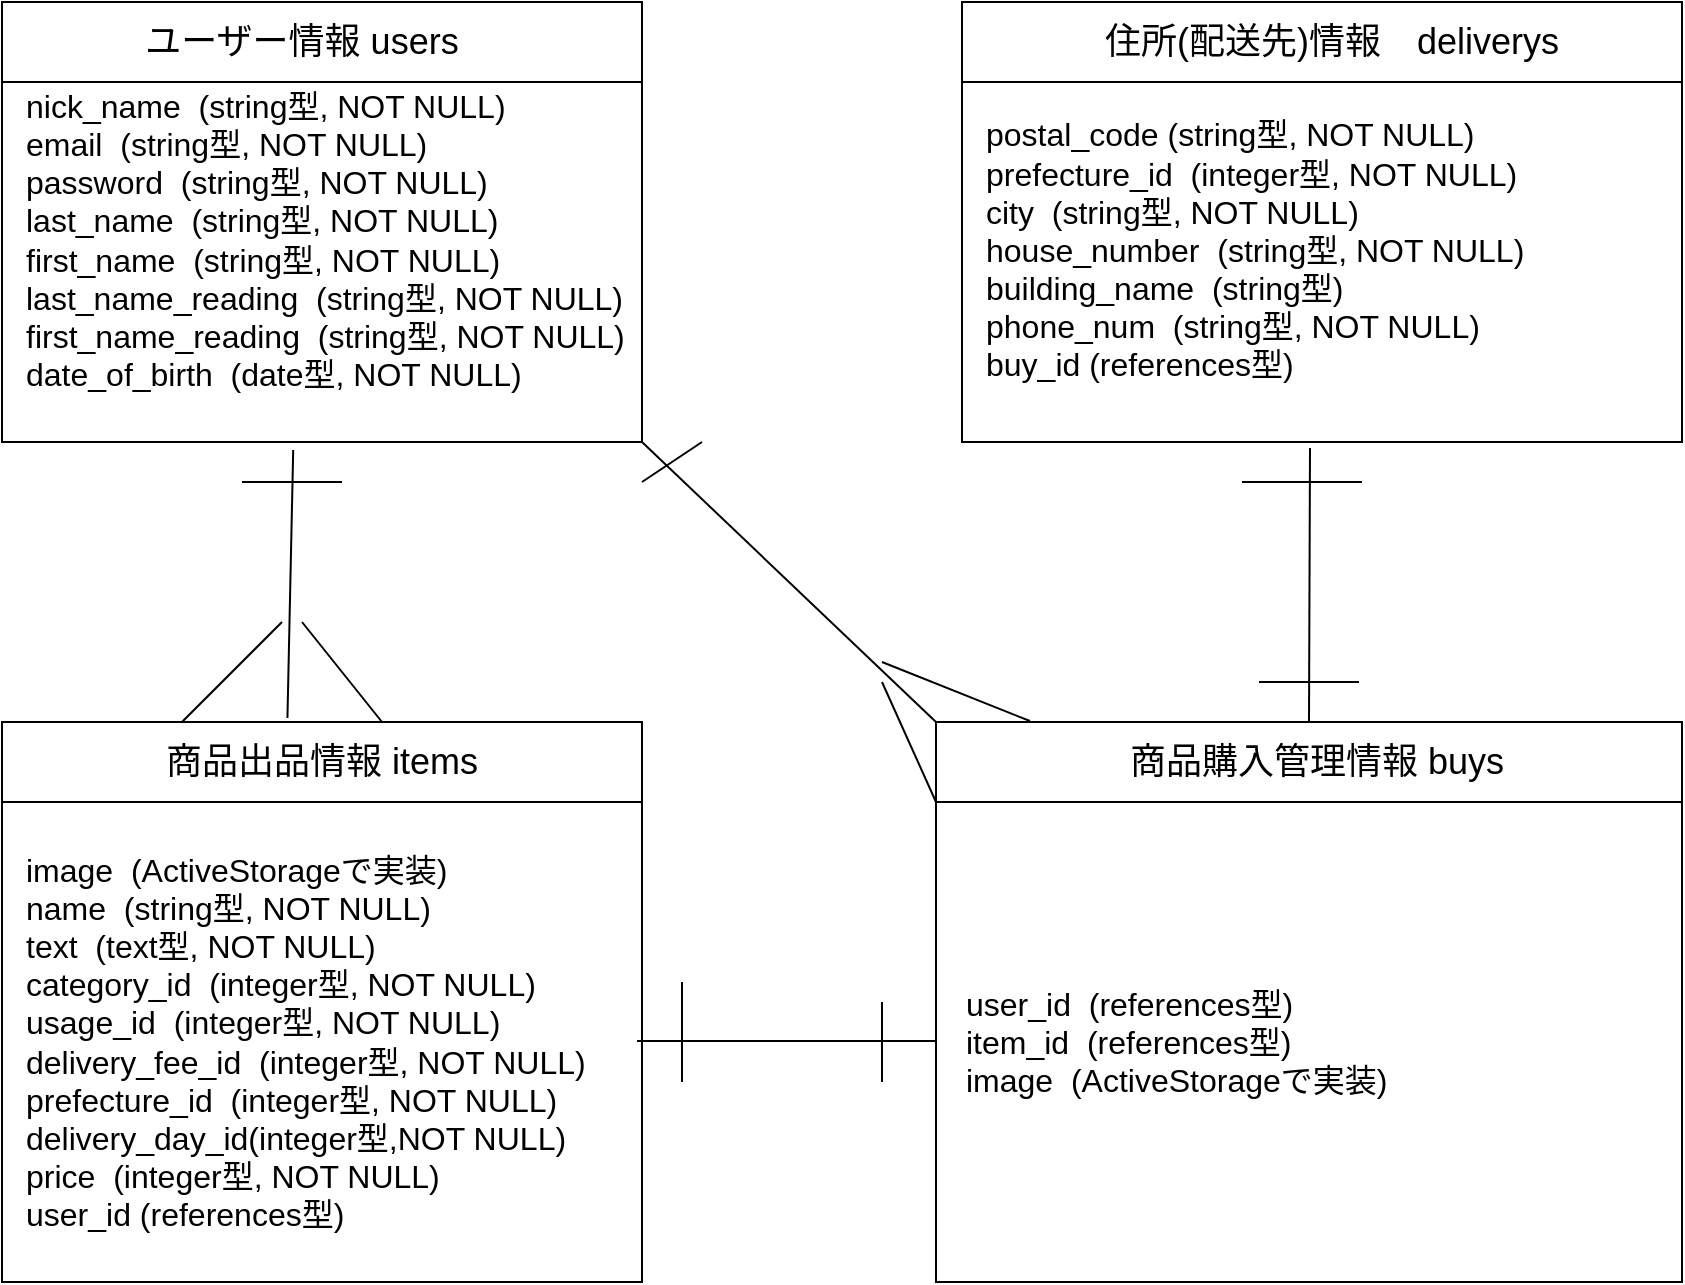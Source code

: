 <mxfile version="13.6.5">
    <diagram id="0W38vJm-rNa2hDeHWIhZ" name="ページ1">
        <mxGraphModel dx="575" dy="708" grid="1" gridSize="10" guides="1" tooltips="1" connect="1" arrows="1" fold="1" page="1" pageScale="1" pageWidth="827" pageHeight="1169" math="0" shadow="0">
            <root>
                <mxCell id="0"/>
                <mxCell id="1" parent="0"/>
                <mxCell id="6" value="" style="rounded=0;whiteSpace=wrap;html=1;" parent="1" vertex="1">
                    <mxGeometry x="40" y="80" width="320" height="40" as="geometry"/>
                </mxCell>
                <mxCell id="2" value="" style="rounded=0;whiteSpace=wrap;html=1;" parent="1" vertex="1">
                    <mxGeometry x="40" y="120" width="320" height="180" as="geometry"/>
                </mxCell>
                <mxCell id="5" value="ユーザー情報 users" style="text;html=1;strokeColor=none;fillColor=none;align=center;verticalAlign=middle;whiteSpace=wrap;rounded=0;fontSize=18;" parent="1" vertex="1">
                    <mxGeometry x="70" y="90" width="240" height="20" as="geometry"/>
                </mxCell>
                <mxCell id="8" value="nick_name&amp;nbsp; (string型, NOT NULL)&lt;br style=&quot;font-size: 16px&quot;&gt;email&amp;nbsp; (string型, NOT NULL)&lt;br style=&quot;font-size: 16px&quot;&gt;password&amp;nbsp; (string型, NOT NULL)&lt;br style=&quot;font-size: 16px&quot;&gt;last_name&amp;nbsp; (string型, NOT NULL)&lt;br style=&quot;font-size: 16px&quot;&gt;first_name&amp;nbsp; (string型, NOT NULL)&lt;br&gt;last_name_reading&amp;nbsp; (string型, NOT NULL)&lt;br style=&quot;font-size: 16px&quot;&gt;first_name_reading&amp;nbsp; (string型, NOT NULL)&lt;br style=&quot;font-size: 16px&quot;&gt;date_of_birth&amp;nbsp; (date型, NOT NULL)" style="text;html=1;strokeColor=none;fillColor=none;align=left;verticalAlign=middle;whiteSpace=wrap;rounded=0;fontSize=16;" parent="1" vertex="1">
                    <mxGeometry x="50" y="119" width="360" height="160" as="geometry"/>
                </mxCell>
                <mxCell id="10" value="" style="rounded=0;whiteSpace=wrap;html=1;" parent="1" vertex="1">
                    <mxGeometry x="520" y="120" width="360" height="180" as="geometry"/>
                </mxCell>
                <mxCell id="11" value="" style="rounded=0;whiteSpace=wrap;html=1;" parent="1" vertex="1">
                    <mxGeometry x="520" y="80" width="360" height="40" as="geometry"/>
                </mxCell>
                <mxCell id="12" value="住所(配送先)情報　deliverys" style="text;html=1;strokeColor=none;fillColor=none;align=center;verticalAlign=middle;whiteSpace=wrap;rounded=0;fontSize=18;" parent="1" vertex="1">
                    <mxGeometry x="570" y="90" width="270" height="20" as="geometry"/>
                </mxCell>
                <mxCell id="13" value="postal_code (string型, NOT NULL)&lt;br&gt;prefecture_id&amp;nbsp; (integer型, NOT NULL)&lt;br&gt;city&amp;nbsp; (string型, NOT NULL)&lt;br&gt;house_number&amp;nbsp; (string型, NOT NULL)&lt;br&gt;building_name&amp;nbsp; (string型)&lt;br&gt;phone_num&amp;nbsp; (string型, NOT NULL)&lt;br&gt;buy_id (references型)" style="text;html=1;strokeColor=none;fillColor=none;align=left;verticalAlign=middle;whiteSpace=wrap;rounded=0;fontSize=16;" parent="1" vertex="1">
                    <mxGeometry x="530" y="129" width="340" height="150" as="geometry"/>
                </mxCell>
                <mxCell id="16" value="" style="rounded=0;whiteSpace=wrap;html=1;fontSize=16;align=left;" parent="1" vertex="1">
                    <mxGeometry x="40" y="440" width="320" height="40" as="geometry"/>
                </mxCell>
                <mxCell id="17" value="" style="rounded=0;whiteSpace=wrap;html=1;fontSize=16;align=left;" parent="1" vertex="1">
                    <mxGeometry x="40" y="480" width="320" height="240" as="geometry"/>
                </mxCell>
                <mxCell id="18" value="商品出品情報 items" style="text;html=1;strokeColor=none;fillColor=none;align=center;verticalAlign=middle;whiteSpace=wrap;rounded=0;fontSize=18;" parent="1" vertex="1">
                    <mxGeometry x="55" y="450" width="290" height="20" as="geometry"/>
                </mxCell>
                <mxCell id="19" value="" style="rounded=0;whiteSpace=wrap;html=1;fontSize=16;align=left;" parent="1" vertex="1">
                    <mxGeometry x="507" y="480" width="373" height="240" as="geometry"/>
                </mxCell>
                <mxCell id="20" value="" style="rounded=0;whiteSpace=wrap;html=1;fontSize=16;align=left;" parent="1" vertex="1">
                    <mxGeometry x="507" y="440" width="373" height="40" as="geometry"/>
                </mxCell>
                <mxCell id="21" value="商品購入管理情報 buys" style="text;html=1;strokeColor=none;fillColor=none;align=center;verticalAlign=middle;whiteSpace=wrap;rounded=0;fontSize=18;" parent="1" vertex="1">
                    <mxGeometry x="523.5" y="450" width="346.5" height="20" as="geometry"/>
                </mxCell>
                <mxCell id="23" value="image&amp;nbsp; (ActiveStorageで実装)&lt;br&gt;name&amp;nbsp; (string型, NOT NULL)&lt;br&gt;text&amp;nbsp; (text型, NOT NULL)&lt;br&gt;category_id&amp;nbsp; (integer型, NOT NULL)&lt;br&gt;usage_id&amp;nbsp; (integer型, NOT NULL)&lt;br&gt;delivery_fee_id&amp;nbsp; (integer型, NOT NULL)&lt;br&gt;prefecture_id&amp;nbsp; (integer型, NOT NULL)&lt;br&gt;delivery_day_id(integer型,NOT NULL)&lt;br&gt;price&amp;nbsp; (integer型, NOT NULL)&lt;br&gt;user_id (references型)" style="text;html=1;strokeColor=none;fillColor=none;align=left;verticalAlign=middle;whiteSpace=wrap;rounded=0;fontSize=16;" parent="1" vertex="1">
                    <mxGeometry x="50" y="480" width="300" height="240" as="geometry"/>
                </mxCell>
                <mxCell id="24" value="user_id&amp;nbsp; (references型)&lt;br&gt;item_id&amp;nbsp; (references型)&lt;br&gt;image&amp;nbsp; (ActiveStorageで実装)" style="text;html=1;strokeColor=none;fillColor=none;align=left;verticalAlign=middle;whiteSpace=wrap;rounded=0;fontSize=16;" parent="1" vertex="1">
                    <mxGeometry x="520" y="480" width="350" height="240" as="geometry"/>
                </mxCell>
                <mxCell id="30" value="" style="endArrow=none;html=1;fontSize=16;exitX=0.5;exitY=0;exitDx=0;exitDy=0;" parent="1" source="20" edge="1">
                    <mxGeometry width="50" height="50" relative="1" as="geometry">
                        <mxPoint x="550" y="440" as="sourcePoint"/>
                        <mxPoint x="694" y="303" as="targetPoint"/>
                    </mxGeometry>
                </mxCell>
                <mxCell id="31" value="" style="endArrow=none;html=1;fontSize=16;exitX=0.446;exitY=-0.05;exitDx=0;exitDy=0;exitPerimeter=0;entryX=0.455;entryY=1.022;entryDx=0;entryDy=0;entryPerimeter=0;" parent="1" source="16" target="2" edge="1">
                    <mxGeometry width="50" height="50" relative="1" as="geometry">
                        <mxPoint x="703.5" y="450" as="sourcePoint"/>
                        <mxPoint x="179" y="310" as="targetPoint"/>
                    </mxGeometry>
                </mxCell>
                <mxCell id="32" value="" style="endArrow=none;html=1;fontSize=16;" parent="1" edge="1">
                    <mxGeometry width="50" height="50" relative="1" as="geometry">
                        <mxPoint x="130" y="440" as="sourcePoint"/>
                        <mxPoint x="180" y="390" as="targetPoint"/>
                    </mxGeometry>
                </mxCell>
                <mxCell id="33" value="" style="endArrow=none;html=1;fontSize=16;" parent="1" edge="1">
                    <mxGeometry width="50" height="50" relative="1" as="geometry">
                        <mxPoint x="230" y="440" as="sourcePoint"/>
                        <mxPoint x="190" y="390" as="targetPoint"/>
                    </mxGeometry>
                </mxCell>
                <mxCell id="34" value="" style="endArrow=none;html=1;fontSize=16;" parent="1" edge="1">
                    <mxGeometry width="50" height="50" relative="1" as="geometry">
                        <mxPoint x="160" y="320" as="sourcePoint"/>
                        <mxPoint x="210" y="320" as="targetPoint"/>
                    </mxGeometry>
                </mxCell>
                <mxCell id="36" value="" style="endArrow=none;html=1;fontSize=16;" parent="1" edge="1">
                    <mxGeometry width="50" height="50" relative="1" as="geometry">
                        <mxPoint x="357.5" y="599.5" as="sourcePoint"/>
                        <mxPoint x="507" y="599.5" as="targetPoint"/>
                    </mxGeometry>
                </mxCell>
                <mxCell id="37" value="" style="endArrow=none;html=1;fontSize=16;entryX=0;entryY=0;entryDx=0;entryDy=0;exitX=1;exitY=1;exitDx=0;exitDy=0;" parent="1" source="2" target="20" edge="1">
                    <mxGeometry width="50" height="50" relative="1" as="geometry">
                        <mxPoint x="370.5" y="360" as="sourcePoint"/>
                        <mxPoint x="510" y="430" as="targetPoint"/>
                    </mxGeometry>
                </mxCell>
                <mxCell id="41" value="" style="endArrow=none;html=1;fontSize=16;exitX=0.126;exitY=-0.012;exitDx=0;exitDy=0;exitPerimeter=0;" parent="1" source="20" edge="1">
                    <mxGeometry width="50" height="50" relative="1" as="geometry">
                        <mxPoint x="260" y="470" as="sourcePoint"/>
                        <mxPoint x="480" y="410" as="targetPoint"/>
                    </mxGeometry>
                </mxCell>
                <mxCell id="42" value="" style="endArrow=none;html=1;fontSize=16;exitX=0;exitY=0;exitDx=0;exitDy=0;" parent="1" source="19" edge="1">
                    <mxGeometry width="50" height="50" relative="1" as="geometry">
                        <mxPoint x="563.998" y="449.52" as="sourcePoint"/>
                        <mxPoint x="480" y="420" as="targetPoint"/>
                    </mxGeometry>
                </mxCell>
                <mxCell id="43" value="" style="endArrow=none;html=1;fontSize=16;" parent="1" edge="1">
                    <mxGeometry width="50" height="50" relative="1" as="geometry">
                        <mxPoint x="660" y="320" as="sourcePoint"/>
                        <mxPoint x="720" y="320" as="targetPoint"/>
                    </mxGeometry>
                </mxCell>
                <mxCell id="44" value="" style="endArrow=none;html=1;fontSize=16;" parent="1" edge="1">
                    <mxGeometry width="50" height="50" relative="1" as="geometry">
                        <mxPoint x="668.5" y="420" as="sourcePoint"/>
                        <mxPoint x="718.5" y="420" as="targetPoint"/>
                    </mxGeometry>
                </mxCell>
                <mxCell id="47" value="" style="endArrow=none;html=1;fontSize=16;" parent="1" edge="1">
                    <mxGeometry width="50" height="50" relative="1" as="geometry">
                        <mxPoint x="380" y="570" as="sourcePoint"/>
                        <mxPoint x="380" y="620" as="targetPoint"/>
                        <Array as="points">
                            <mxPoint x="380" y="620"/>
                        </Array>
                    </mxGeometry>
                </mxCell>
                <mxCell id="48" value="" style="endArrow=none;html=1;fontSize=16;" parent="1" edge="1">
                    <mxGeometry width="50" height="50" relative="1" as="geometry">
                        <mxPoint x="480" y="580" as="sourcePoint"/>
                        <mxPoint x="480" y="620" as="targetPoint"/>
                    </mxGeometry>
                </mxCell>
                <mxCell id="51" value="" style="endArrow=none;html=1;fontSize=16;" parent="1" edge="1">
                    <mxGeometry width="50" height="50" relative="1" as="geometry">
                        <mxPoint x="360" y="320" as="sourcePoint"/>
                        <mxPoint x="390" y="300" as="targetPoint"/>
                    </mxGeometry>
                </mxCell>
            </root>
        </mxGraphModel>
    </diagram>
</mxfile>